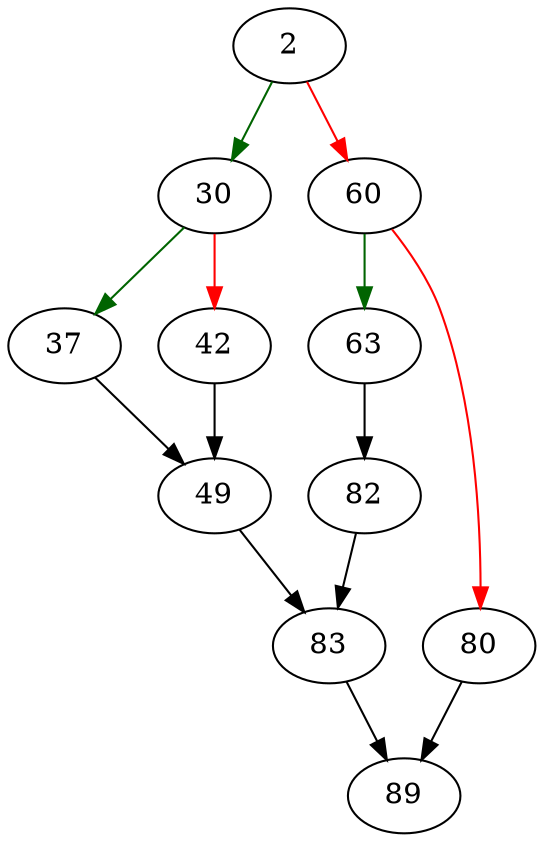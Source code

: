 strict digraph "decodeFlags" {
	// Node definitions.
	2 [entry=true];
	30;
	60;
	37;
	42;
	49;
	83;
	63;
	80;
	82;
	89;

	// Edge definitions.
	2 -> 30 [
		color=darkgreen
		cond=true
	];
	2 -> 60 [
		color=red
		cond=false
	];
	30 -> 37 [
		color=darkgreen
		cond=true
	];
	30 -> 42 [
		color=red
		cond=false
	];
	60 -> 63 [
		color=darkgreen
		cond=true
	];
	60 -> 80 [
		color=red
		cond=false
	];
	37 -> 49;
	42 -> 49;
	49 -> 83;
	83 -> 89;
	63 -> 82;
	80 -> 89;
	82 -> 83;
}